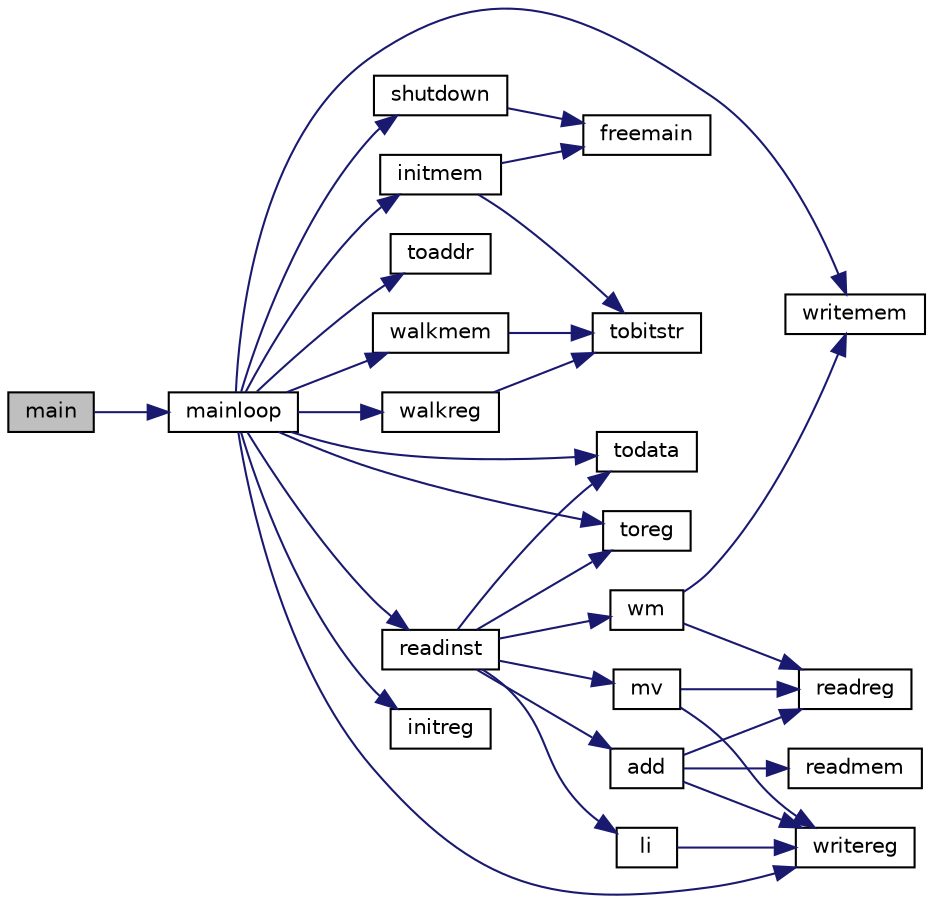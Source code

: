 digraph "main"
{
  edge [fontname="Helvetica",fontsize="10",labelfontname="Helvetica",labelfontsize="10"];
  node [fontname="Helvetica",fontsize="10",shape=record];
  rankdir="LR";
  Node1 [label="main",height=0.2,width=0.4,color="black", fillcolor="grey75", style="filled", fontcolor="black"];
  Node1 -> Node2 [color="midnightblue",fontsize="10",style="solid",fontname="Helvetica"];
  Node2 [label="mainloop",height=0.2,width=0.4,color="black", fillcolor="white", style="filled",URL="$main_8c.html#a0090e0e2a47c2121e364f3cc27da1649"];
  Node2 -> Node3 [color="midnightblue",fontsize="10",style="solid",fontname="Helvetica"];
  Node3 [label="shutdown",height=0.2,width=0.4,color="black", fillcolor="white", style="filled",URL="$main_8c.html#a38ba96c4cd736da2c49423aae253b73a"];
  Node3 -> Node4 [color="midnightblue",fontsize="10",style="solid",fontname="Helvetica"];
  Node4 [label="freemain",height=0.2,width=0.4,color="black", fillcolor="white", style="filled",URL="$mem_8c.html#a7b5c2874b294ce4e2fb1fe6baff152f4"];
  Node2 -> Node5 [color="midnightblue",fontsize="10",style="solid",fontname="Helvetica"];
  Node5 [label="walkmem",height=0.2,width=0.4,color="black", fillcolor="white", style="filled",URL="$mem_8c.html#a39031b95f08d9b6644e2fddcb0b51876"];
  Node5 -> Node6 [color="midnightblue",fontsize="10",style="solid",fontname="Helvetica"];
  Node6 [label="tobitstr",height=0.2,width=0.4,color="black", fillcolor="white", style="filled",URL="$util_8c.html#a3b1cb6ce0835744c919d092fd3ef7ddf"];
  Node2 -> Node7 [color="midnightblue",fontsize="10",style="solid",fontname="Helvetica"];
  Node7 [label="writemem",height=0.2,width=0.4,color="black", fillcolor="white", style="filled",URL="$mem_8c.html#a813afdd5a95912fd6a410f1c7d3e9569"];
  Node2 -> Node8 [color="midnightblue",fontsize="10",style="solid",fontname="Helvetica"];
  Node8 [label="toaddr",height=0.2,width=0.4,color="black", fillcolor="white", style="filled",URL="$util_8c.html#a6f3d41060accc6441ed285aa5484723a"];
  Node2 -> Node9 [color="midnightblue",fontsize="10",style="solid",fontname="Helvetica"];
  Node9 [label="todata",height=0.2,width=0.4,color="black", fillcolor="white", style="filled",URL="$util_8c.html#a3437acc0badce2fa4c749f4fd965c3c9"];
  Node2 -> Node10 [color="midnightblue",fontsize="10",style="solid",fontname="Helvetica"];
  Node10 [label="initmem",height=0.2,width=0.4,color="black", fillcolor="white", style="filled",URL="$mem_8c.html#acefa516a0540862bf6b839be0f2ffeab"];
  Node10 -> Node4 [color="midnightblue",fontsize="10",style="solid",fontname="Helvetica"];
  Node10 -> Node6 [color="midnightblue",fontsize="10",style="solid",fontname="Helvetica"];
  Node2 -> Node11 [color="midnightblue",fontsize="10",style="solid",fontname="Helvetica"];
  Node11 [label="walkreg",height=0.2,width=0.4,color="black", fillcolor="white", style="filled",URL="$reg_8c.html#aa1208547d5a51a223296f01cbc19f55f"];
  Node11 -> Node6 [color="midnightblue",fontsize="10",style="solid",fontname="Helvetica"];
  Node2 -> Node12 [color="midnightblue",fontsize="10",style="solid",fontname="Helvetica"];
  Node12 [label="writereg",height=0.2,width=0.4,color="black", fillcolor="white", style="filled",URL="$reg_8c.html#a6f8be147c9997fc4f9f617d551763bc0"];
  Node2 -> Node13 [color="midnightblue",fontsize="10",style="solid",fontname="Helvetica"];
  Node13 [label="toreg",height=0.2,width=0.4,color="black", fillcolor="white", style="filled",URL="$util_8c.html#a1610f243102092489ef4094a672a73c5"];
  Node2 -> Node14 [color="midnightblue",fontsize="10",style="solid",fontname="Helvetica"];
  Node14 [label="initreg",height=0.2,width=0.4,color="black", fillcolor="white", style="filled",URL="$reg_8c.html#ae539c56d40dd43cd782c55db04746298"];
  Node2 -> Node15 [color="midnightblue",fontsize="10",style="solid",fontname="Helvetica"];
  Node15 [label="readinst",height=0.2,width=0.4,color="black", fillcolor="white", style="filled",URL="$inst_8c.html#a0ad739c159f77841a39ee96cf6240a80"];
  Node15 -> Node16 [color="midnightblue",fontsize="10",style="solid",fontname="Helvetica"];
  Node16 [label="add",height=0.2,width=0.4,color="black", fillcolor="white", style="filled",URL="$inst_8c.html#a935113ea54812085a35f158c4b86cc14"];
  Node16 -> Node17 [color="midnightblue",fontsize="10",style="solid",fontname="Helvetica"];
  Node17 [label="readmem",height=0.2,width=0.4,color="black", fillcolor="white", style="filled",URL="$mem_8c.html#a34334a292261ed39a14507162da961ad"];
  Node16 -> Node18 [color="midnightblue",fontsize="10",style="solid",fontname="Helvetica"];
  Node18 [label="readreg",height=0.2,width=0.4,color="black", fillcolor="white", style="filled",URL="$reg_8c.html#a3e87559130953d5fe08bdc8080821228"];
  Node16 -> Node12 [color="midnightblue",fontsize="10",style="solid",fontname="Helvetica"];
  Node15 -> Node19 [color="midnightblue",fontsize="10",style="solid",fontname="Helvetica"];
  Node19 [label="li",height=0.2,width=0.4,color="black", fillcolor="white", style="filled",URL="$inst_8c.html#a143bf77b6bd6f969457ab7e33e3e7592"];
  Node19 -> Node12 [color="midnightblue",fontsize="10",style="solid",fontname="Helvetica"];
  Node15 -> Node20 [color="midnightblue",fontsize="10",style="solid",fontname="Helvetica"];
  Node20 [label="mv",height=0.2,width=0.4,color="black", fillcolor="white", style="filled",URL="$inst_8c.html#af0e7d03e9dc03139fb96404e91acf9dc"];
  Node20 -> Node18 [color="midnightblue",fontsize="10",style="solid",fontname="Helvetica"];
  Node20 -> Node12 [color="midnightblue",fontsize="10",style="solid",fontname="Helvetica"];
  Node15 -> Node9 [color="midnightblue",fontsize="10",style="solid",fontname="Helvetica"];
  Node15 -> Node13 [color="midnightblue",fontsize="10",style="solid",fontname="Helvetica"];
  Node15 -> Node21 [color="midnightblue",fontsize="10",style="solid",fontname="Helvetica"];
  Node21 [label="wm",height=0.2,width=0.4,color="black", fillcolor="white", style="filled",URL="$inst_8c.html#ac13b2f531b8734a92425c5123961570a"];
  Node21 -> Node18 [color="midnightblue",fontsize="10",style="solid",fontname="Helvetica"];
  Node21 -> Node7 [color="midnightblue",fontsize="10",style="solid",fontname="Helvetica"];
}
